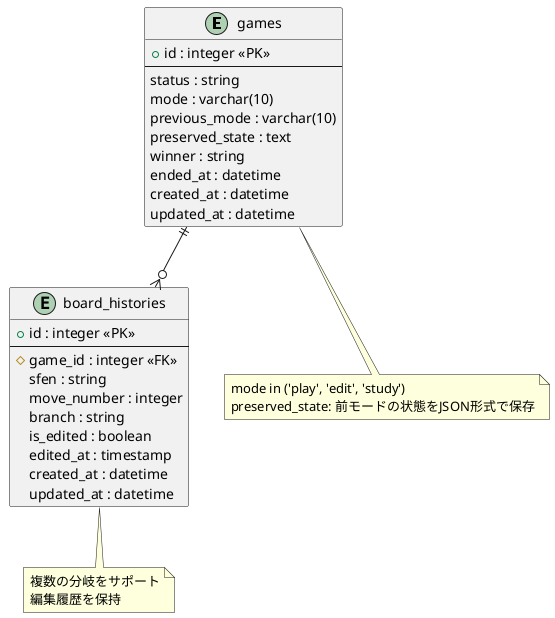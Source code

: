 @startuml mode_feature_er

entity "games" {
  + id : integer <<PK>>
  --
  status : string
  mode : varchar(10)
  previous_mode : varchar(10)
  preserved_state : text
  winner : string
  ended_at : datetime
  created_at : datetime
  updated_at : datetime
}

entity "board_histories" {
  + id : integer <<PK>>
  --
  # game_id : integer <<FK>>
  sfen : string
  move_number : integer
  branch : string
  is_edited : boolean
  edited_at : timestamp
  created_at : datetime
  updated_at : datetime
}

games ||--o{ board_histories

note bottom of games
  mode in ('play', 'edit', 'study')
  preserved_state: 前モードの状態をJSON形式で保存
end note

note bottom of board_histories
  複数の分岐をサポート
  編集履歴を保持
end note

@enduml